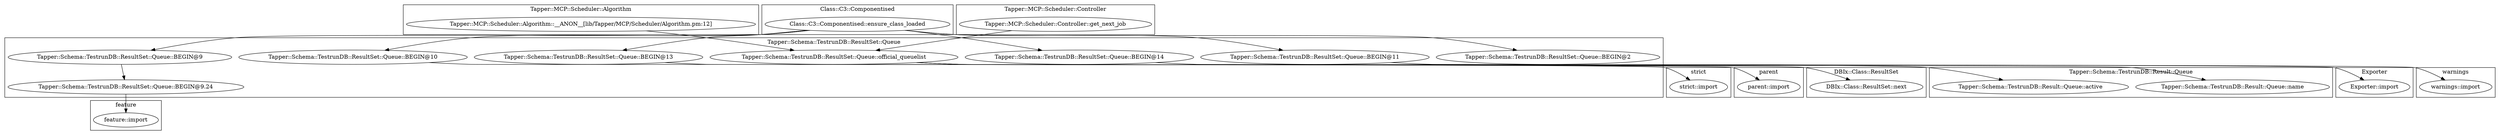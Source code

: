 digraph {
graph [overlap=false]
subgraph cluster_DBIx_Class_ResultSet {
	label="DBIx::Class::ResultSet";
	"DBIx::Class::ResultSet::next";
}
subgraph cluster_feature {
	label="feature";
	"feature::import";
}
subgraph cluster_parent {
	label="parent";
	"parent::import";
}
subgraph cluster_Tapper_MCP_Scheduler_Algorithm {
	label="Tapper::MCP::Scheduler::Algorithm";
	"Tapper::MCP::Scheduler::Algorithm::__ANON__[lib/Tapper/MCP/Scheduler/Algorithm.pm:12]";
}
subgraph cluster_Exporter {
	label="Exporter";
	"Exporter::import";
}
subgraph cluster_Class_C3_Componentised {
	label="Class::C3::Componentised";
	"Class::C3::Componentised::ensure_class_loaded";
}
subgraph cluster_Tapper_Schema_TestrunDB_ResultSet_Queue {
	label="Tapper::Schema::TestrunDB::ResultSet::Queue";
	"Tapper::Schema::TestrunDB::ResultSet::Queue::BEGIN@2";
	"Tapper::Schema::TestrunDB::ResultSet::Queue::BEGIN@10";
	"Tapper::Schema::TestrunDB::ResultSet::Queue::BEGIN@13";
	"Tapper::Schema::TestrunDB::ResultSet::Queue::official_queuelist";
	"Tapper::Schema::TestrunDB::ResultSet::Queue::BEGIN@14";
	"Tapper::Schema::TestrunDB::ResultSet::Queue::BEGIN@9";
	"Tapper::Schema::TestrunDB::ResultSet::Queue::BEGIN@9.24";
	"Tapper::Schema::TestrunDB::ResultSet::Queue::BEGIN@11";
}
subgraph cluster_warnings {
	label="warnings";
	"warnings::import";
}
subgraph cluster_Tapper_Schema_TestrunDB_Result_Queue {
	label="Tapper::Schema::TestrunDB::Result::Queue";
	"Tapper::Schema::TestrunDB::Result::Queue::name";
	"Tapper::Schema::TestrunDB::Result::Queue::active";
}
subgraph cluster_Tapper_MCP_Scheduler_Controller {
	label="Tapper::MCP::Scheduler::Controller";
	"Tapper::MCP::Scheduler::Controller::get_next_job";
}
subgraph cluster_strict {
	label="strict";
	"strict::import";
}
"Tapper::Schema::TestrunDB::ResultSet::Queue::BEGIN@14" -> "Exporter::import";
"Class::C3::Componentised::ensure_class_loaded" -> "Tapper::Schema::TestrunDB::ResultSet::Queue::BEGIN@14";
"Class::C3::Componentised::ensure_class_loaded" -> "Tapper::Schema::TestrunDB::ResultSet::Queue::BEGIN@9";
"Tapper::MCP::Scheduler::Controller::get_next_job" -> "Tapper::Schema::TestrunDB::ResultSet::Queue::official_queuelist";
"Tapper::MCP::Scheduler::Algorithm::__ANON__[lib/Tapper/MCP/Scheduler/Algorithm.pm:12]" -> "Tapper::Schema::TestrunDB::ResultSet::Queue::official_queuelist";
"Tapper::Schema::TestrunDB::ResultSet::Queue::official_queuelist" -> "Tapper::Schema::TestrunDB::Result::Queue::active";
"Tapper::Schema::TestrunDB::ResultSet::Queue::BEGIN@9" -> "Tapper::Schema::TestrunDB::ResultSet::Queue::BEGIN@9.24";
"Class::C3::Componentised::ensure_class_loaded" -> "Tapper::Schema::TestrunDB::ResultSet::Queue::BEGIN@13";
"Tapper::Schema::TestrunDB::ResultSet::Queue::BEGIN@11" -> "warnings::import";
"Tapper::Schema::TestrunDB::ResultSet::Queue::official_queuelist" -> "DBIx::Class::ResultSet::next";
"Tapper::Schema::TestrunDB::ResultSet::Queue::BEGIN@10" -> "strict::import";
"Tapper::Schema::TestrunDB::ResultSet::Queue::BEGIN@13" -> "parent::import";
"Tapper::Schema::TestrunDB::ResultSet::Queue::official_queuelist" -> "Tapper::Schema::TestrunDB::Result::Queue::name";
"Class::C3::Componentised::ensure_class_loaded" -> "Tapper::Schema::TestrunDB::ResultSet::Queue::BEGIN@10";
"Class::C3::Componentised::ensure_class_loaded" -> "Tapper::Schema::TestrunDB::ResultSet::Queue::BEGIN@2";
"Tapper::Schema::TestrunDB::ResultSet::Queue::BEGIN@9.24" -> "feature::import";
"Class::C3::Componentised::ensure_class_loaded" -> "Tapper::Schema::TestrunDB::ResultSet::Queue::BEGIN@11";
}
